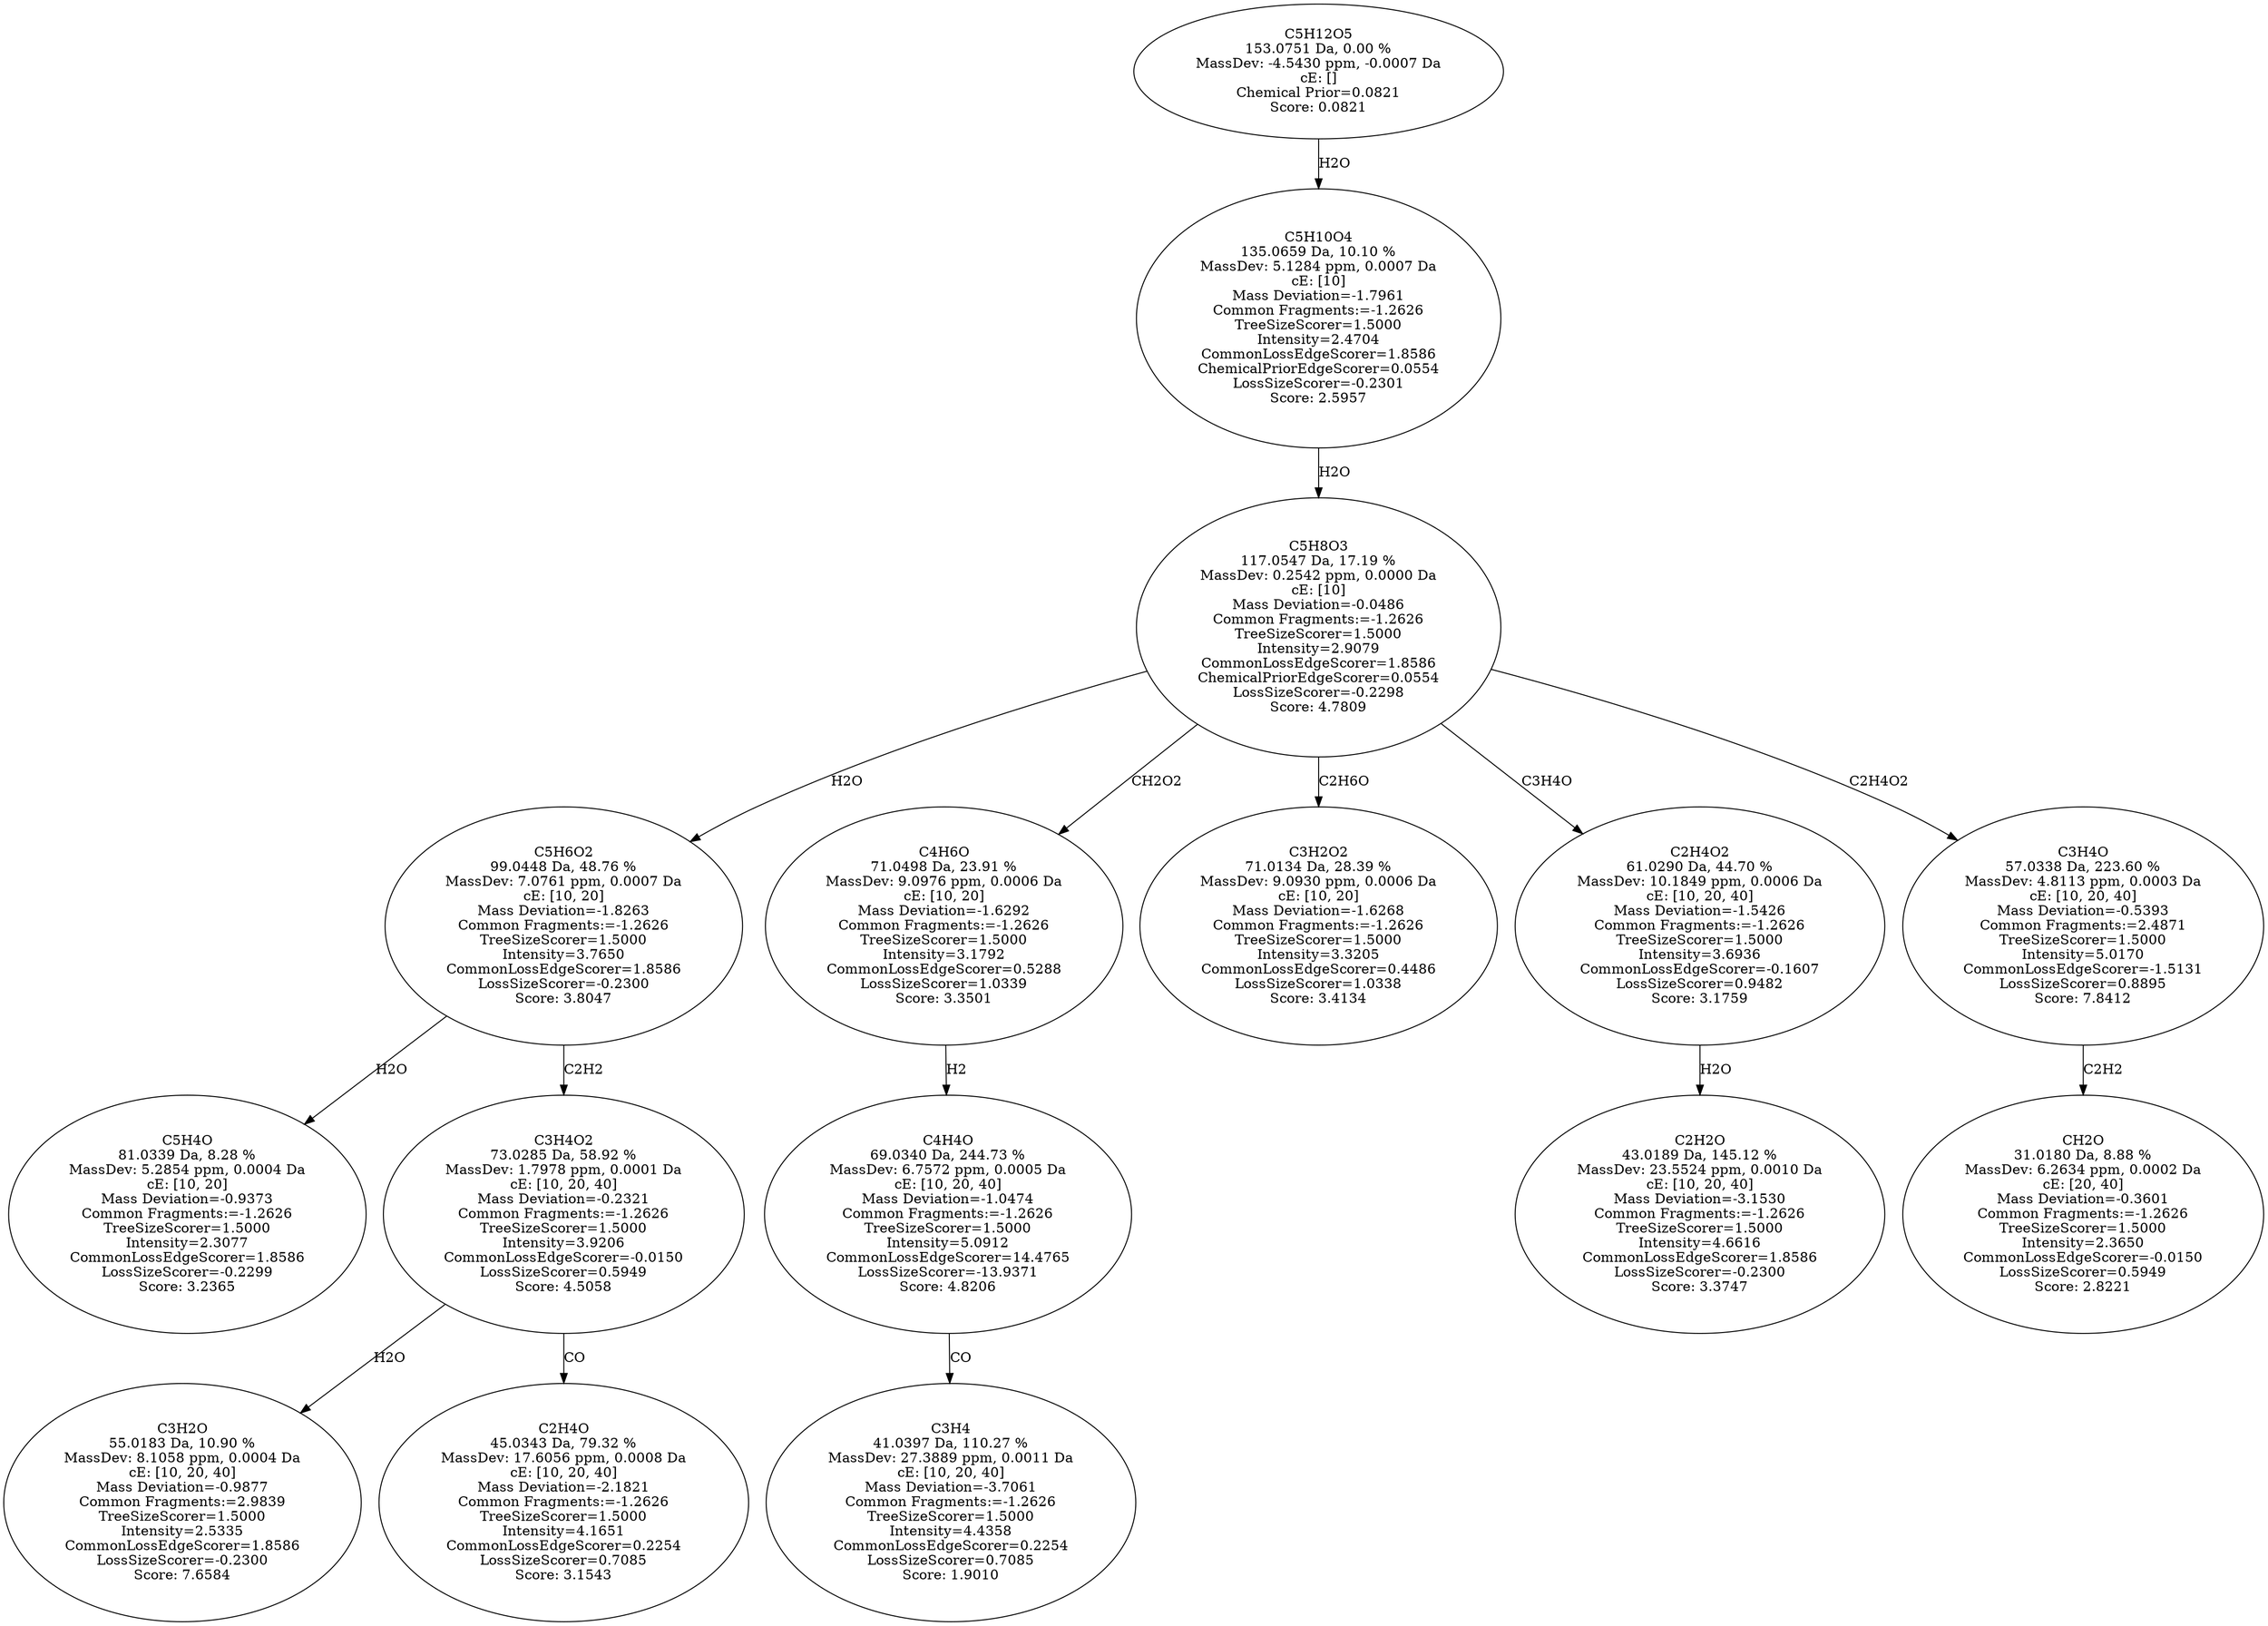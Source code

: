 strict digraph {
v1 [label="C5H4O\n81.0339 Da, 8.28 %\nMassDev: 5.2854 ppm, 0.0004 Da\ncE: [10, 20]\nMass Deviation=-0.9373\nCommon Fragments:=-1.2626\nTreeSizeScorer=1.5000\nIntensity=2.3077\nCommonLossEdgeScorer=1.8586\nLossSizeScorer=-0.2299\nScore: 3.2365"];
v2 [label="C3H2O\n55.0183 Da, 10.90 %\nMassDev: 8.1058 ppm, 0.0004 Da\ncE: [10, 20, 40]\nMass Deviation=-0.9877\nCommon Fragments:=2.9839\nTreeSizeScorer=1.5000\nIntensity=2.5335\nCommonLossEdgeScorer=1.8586\nLossSizeScorer=-0.2300\nScore: 7.6584"];
v3 [label="C2H4O\n45.0343 Da, 79.32 %\nMassDev: 17.6056 ppm, 0.0008 Da\ncE: [10, 20, 40]\nMass Deviation=-2.1821\nCommon Fragments:=-1.2626\nTreeSizeScorer=1.5000\nIntensity=4.1651\nCommonLossEdgeScorer=0.2254\nLossSizeScorer=0.7085\nScore: 3.1543"];
v4 [label="C3H4O2\n73.0285 Da, 58.92 %\nMassDev: 1.7978 ppm, 0.0001 Da\ncE: [10, 20, 40]\nMass Deviation=-0.2321\nCommon Fragments:=-1.2626\nTreeSizeScorer=1.5000\nIntensity=3.9206\nCommonLossEdgeScorer=-0.0150\nLossSizeScorer=0.5949\nScore: 4.5058"];
v5 [label="C5H6O2\n99.0448 Da, 48.76 %\nMassDev: 7.0761 ppm, 0.0007 Da\ncE: [10, 20]\nMass Deviation=-1.8263\nCommon Fragments:=-1.2626\nTreeSizeScorer=1.5000\nIntensity=3.7650\nCommonLossEdgeScorer=1.8586\nLossSizeScorer=-0.2300\nScore: 3.8047"];
v6 [label="C3H4\n41.0397 Da, 110.27 %\nMassDev: 27.3889 ppm, 0.0011 Da\ncE: [10, 20, 40]\nMass Deviation=-3.7061\nCommon Fragments:=-1.2626\nTreeSizeScorer=1.5000\nIntensity=4.4358\nCommonLossEdgeScorer=0.2254\nLossSizeScorer=0.7085\nScore: 1.9010"];
v7 [label="C4H4O\n69.0340 Da, 244.73 %\nMassDev: 6.7572 ppm, 0.0005 Da\ncE: [10, 20, 40]\nMass Deviation=-1.0474\nCommon Fragments:=-1.2626\nTreeSizeScorer=1.5000\nIntensity=5.0912\nCommonLossEdgeScorer=14.4765\nLossSizeScorer=-13.9371\nScore: 4.8206"];
v8 [label="C4H6O\n71.0498 Da, 23.91 %\nMassDev: 9.0976 ppm, 0.0006 Da\ncE: [10, 20]\nMass Deviation=-1.6292\nCommon Fragments:=-1.2626\nTreeSizeScorer=1.5000\nIntensity=3.1792\nCommonLossEdgeScorer=0.5288\nLossSizeScorer=1.0339\nScore: 3.3501"];
v9 [label="C3H2O2\n71.0134 Da, 28.39 %\nMassDev: 9.0930 ppm, 0.0006 Da\ncE: [10, 20]\nMass Deviation=-1.6268\nCommon Fragments:=-1.2626\nTreeSizeScorer=1.5000\nIntensity=3.3205\nCommonLossEdgeScorer=0.4486\nLossSizeScorer=1.0338\nScore: 3.4134"];
v10 [label="C2H2O\n43.0189 Da, 145.12 %\nMassDev: 23.5524 ppm, 0.0010 Da\ncE: [10, 20, 40]\nMass Deviation=-3.1530\nCommon Fragments:=-1.2626\nTreeSizeScorer=1.5000\nIntensity=4.6616\nCommonLossEdgeScorer=1.8586\nLossSizeScorer=-0.2300\nScore: 3.3747"];
v11 [label="C2H4O2\n61.0290 Da, 44.70 %\nMassDev: 10.1849 ppm, 0.0006 Da\ncE: [10, 20, 40]\nMass Deviation=-1.5426\nCommon Fragments:=-1.2626\nTreeSizeScorer=1.5000\nIntensity=3.6936\nCommonLossEdgeScorer=-0.1607\nLossSizeScorer=0.9482\nScore: 3.1759"];
v12 [label="CH2O\n31.0180 Da, 8.88 %\nMassDev: 6.2634 ppm, 0.0002 Da\ncE: [20, 40]\nMass Deviation=-0.3601\nCommon Fragments:=-1.2626\nTreeSizeScorer=1.5000\nIntensity=2.3650\nCommonLossEdgeScorer=-0.0150\nLossSizeScorer=0.5949\nScore: 2.8221"];
v13 [label="C3H4O\n57.0338 Da, 223.60 %\nMassDev: 4.8113 ppm, 0.0003 Da\ncE: [10, 20, 40]\nMass Deviation=-0.5393\nCommon Fragments:=2.4871\nTreeSizeScorer=1.5000\nIntensity=5.0170\nCommonLossEdgeScorer=-1.5131\nLossSizeScorer=0.8895\nScore: 7.8412"];
v14 [label="C5H8O3\n117.0547 Da, 17.19 %\nMassDev: 0.2542 ppm, 0.0000 Da\ncE: [10]\nMass Deviation=-0.0486\nCommon Fragments:=-1.2626\nTreeSizeScorer=1.5000\nIntensity=2.9079\nCommonLossEdgeScorer=1.8586\nChemicalPriorEdgeScorer=0.0554\nLossSizeScorer=-0.2298\nScore: 4.7809"];
v15 [label="C5H10O4\n135.0659 Da, 10.10 %\nMassDev: 5.1284 ppm, 0.0007 Da\ncE: [10]\nMass Deviation=-1.7961\nCommon Fragments:=-1.2626\nTreeSizeScorer=1.5000\nIntensity=2.4704\nCommonLossEdgeScorer=1.8586\nChemicalPriorEdgeScorer=0.0554\nLossSizeScorer=-0.2301\nScore: 2.5957"];
v16 [label="C5H12O5\n153.0751 Da, 0.00 %\nMassDev: -4.5430 ppm, -0.0007 Da\ncE: []\nChemical Prior=0.0821\nScore: 0.0821"];
v5 -> v1 [label="H2O"];
v4 -> v2 [label="H2O"];
v4 -> v3 [label="CO"];
v5 -> v4 [label="C2H2"];
v14 -> v5 [label="H2O"];
v7 -> v6 [label="CO"];
v8 -> v7 [label="H2"];
v14 -> v8 [label="CH2O2"];
v14 -> v9 [label="C2H6O"];
v11 -> v10 [label="H2O"];
v14 -> v11 [label="C3H4O"];
v13 -> v12 [label="C2H2"];
v14 -> v13 [label="C2H4O2"];
v15 -> v14 [label="H2O"];
v16 -> v15 [label="H2O"];
}
